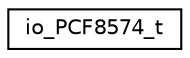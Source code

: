 digraph "Graphical Class Hierarchy"
{
 // LATEX_PDF_SIZE
  edge [fontname="Helvetica",fontsize="10",labelfontname="Helvetica",labelfontsize="10"];
  node [fontname="Helvetica",fontsize="10",shape=record];
  rankdir="LR";
  Node0 [label="io_PCF8574_t",height=0.2,width=0.4,color="black", fillcolor="white", style="filled",URL="$structio___p_c_f8574__t.html",tooltip=" "];
}
